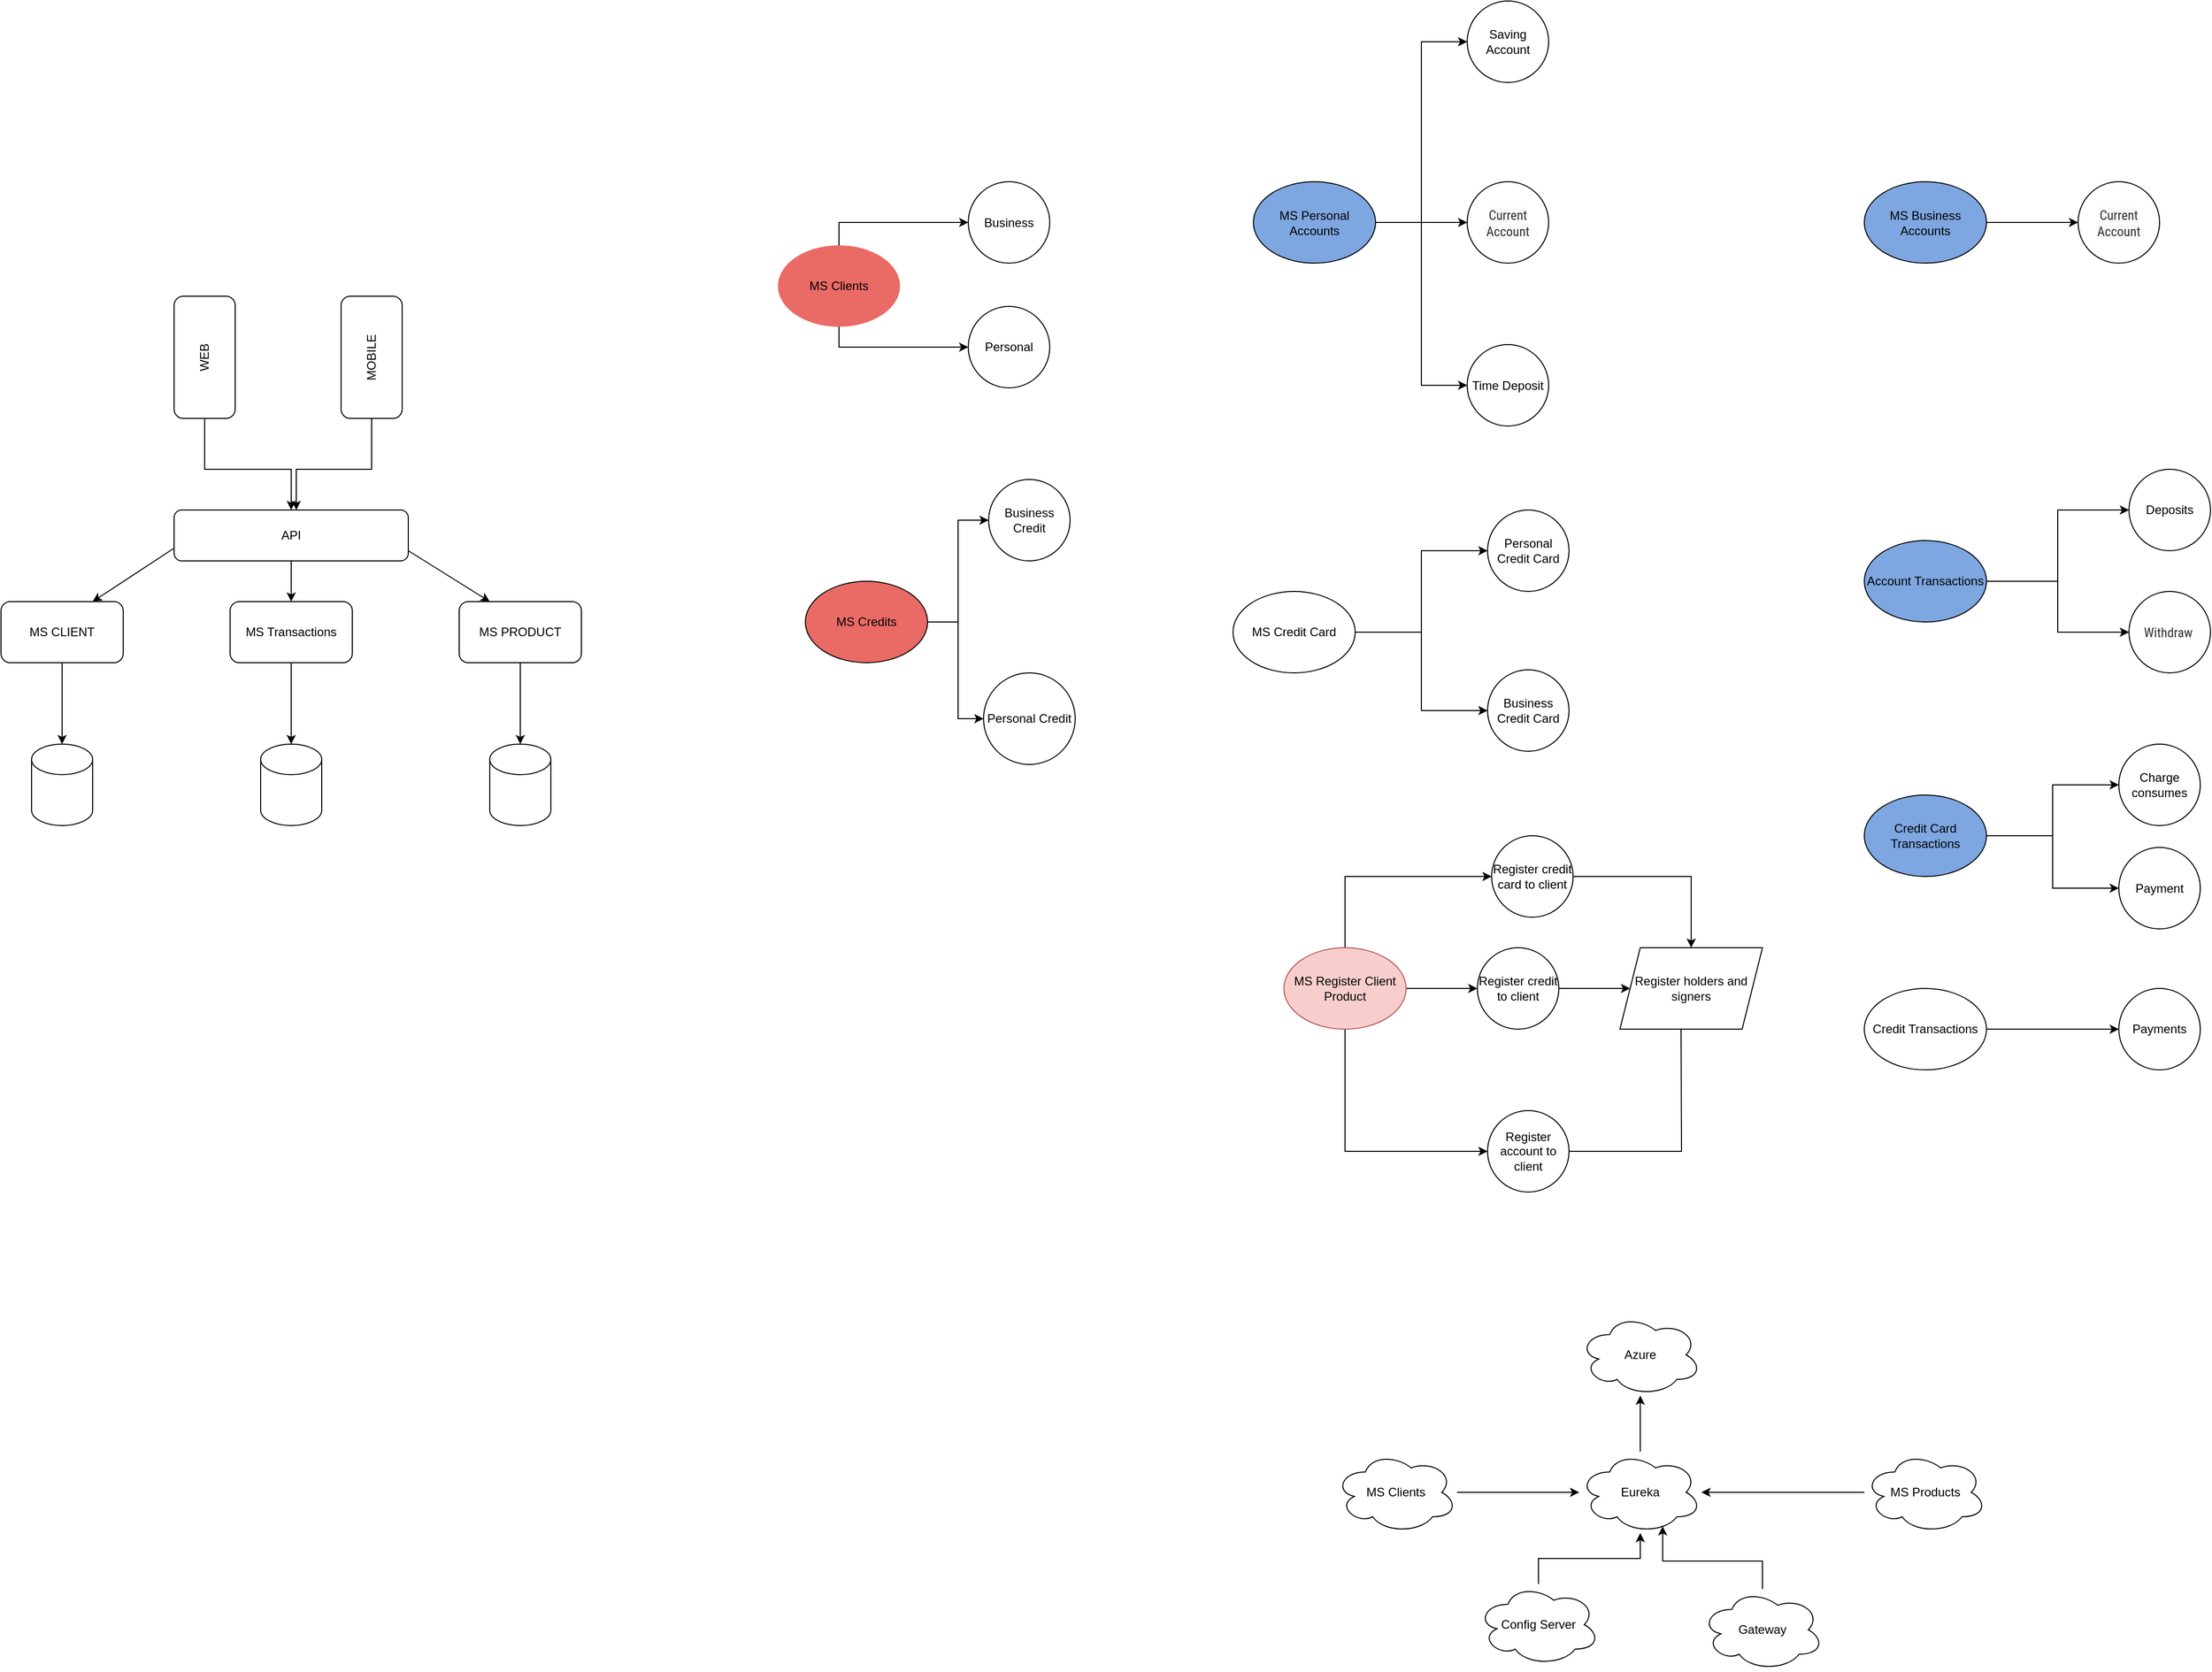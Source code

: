 <mxfile version="17.1.1" type="github">
  <diagram id="Hv8dIByFQF0DWqGsEmNq" name="Page-1">
    <mxGraphModel dx="1117" dy="4127" grid="1" gridSize="10" guides="1" tooltips="1" connect="1" arrows="1" fold="1" page="1" pageScale="1" pageWidth="827" pageHeight="1169" math="0" shadow="0">
      <root>
        <mxCell id="0" />
        <mxCell id="1" parent="0" />
        <mxCell id="OK1mOUPvTJGve2_wuvui-1" style="edgeStyle=orthogonalEdgeStyle;rounded=0;orthogonalLoop=1;jettySize=auto;html=1;entryX=0;entryY=0.5;entryDx=0;entryDy=0;" parent="1" source="MTAutb3jexkhbd_ZXgUe-7" target="MTAutb3jexkhbd_ZXgUe-18" edge="1">
          <mxGeometry relative="1" as="geometry" />
        </mxCell>
        <mxCell id="OK1mOUPvTJGve2_wuvui-2" style="edgeStyle=orthogonalEdgeStyle;rounded=0;orthogonalLoop=1;jettySize=auto;html=1;" parent="1" source="MTAutb3jexkhbd_ZXgUe-7" target="MTAutb3jexkhbd_ZXgUe-19" edge="1">
          <mxGeometry relative="1" as="geometry" />
        </mxCell>
        <mxCell id="OK1mOUPvTJGve2_wuvui-6" style="edgeStyle=orthogonalEdgeStyle;rounded=0;orthogonalLoop=1;jettySize=auto;html=1;entryX=0;entryY=0.5;entryDx=0;entryDy=0;" parent="1" source="MTAutb3jexkhbd_ZXgUe-7" target="MTAutb3jexkhbd_ZXgUe-20" edge="1">
          <mxGeometry relative="1" as="geometry" />
        </mxCell>
        <mxCell id="MTAutb3jexkhbd_ZXgUe-7" value="MS Personal Accounts" style="ellipse;whiteSpace=wrap;html=1;fillColor=#7EA6E0;" parent="1" vertex="1">
          <mxGeometry x="1340" y="-2272.5" width="120" height="80" as="geometry" />
        </mxCell>
        <mxCell id="MTAutb3jexkhbd_ZXgUe-27" style="edgeStyle=orthogonalEdgeStyle;rounded=0;orthogonalLoop=1;jettySize=auto;html=1;" parent="1" source="OK1mOUPvTJGve2_wuvui-7" target="MTAutb3jexkhbd_ZXgUe-25" edge="1">
          <mxGeometry relative="1" as="geometry">
            <mxPoint x="1070" y="-1820.0" as="sourcePoint" />
            <Array as="points">
              <mxPoint x="1050" y="-1840" />
            </Array>
          </mxGeometry>
        </mxCell>
        <mxCell id="MTAutb3jexkhbd_ZXgUe-28" style="edgeStyle=orthogonalEdgeStyle;rounded=0;orthogonalLoop=1;jettySize=auto;html=1;entryX=0;entryY=0.5;entryDx=0;entryDy=0;" parent="1" source="OK1mOUPvTJGve2_wuvui-7" target="MTAutb3jexkhbd_ZXgUe-24" edge="1">
          <mxGeometry relative="1" as="geometry">
            <mxPoint x="1010" y="-1850.0" as="sourcePoint" />
          </mxGeometry>
        </mxCell>
        <mxCell id="MTAutb3jexkhbd_ZXgUe-18" value="&lt;span&gt;Saving Account&lt;/span&gt;" style="ellipse;whiteSpace=wrap;html=1;aspect=fixed;" parent="1" vertex="1">
          <mxGeometry x="1550" y="-2450" width="80" height="80" as="geometry" />
        </mxCell>
        <mxCell id="MTAutb3jexkhbd_ZXgUe-19" value="&lt;span style=&quot;color: rgb(51 , 51 , 51) ; font-family: &amp;#34;avenir next&amp;#34; , &amp;#34;roboto condensed&amp;#34; , &amp;#34;arial&amp;#34; , sans-serif ; font-size: 13px ; background-color: rgb(248 , 248 , 248)&quot;&gt;Current Account&lt;/span&gt;" style="ellipse;whiteSpace=wrap;html=1;aspect=fixed;" parent="1" vertex="1">
          <mxGeometry x="1550" y="-2272.5" width="80" height="80" as="geometry" />
        </mxCell>
        <mxCell id="MTAutb3jexkhbd_ZXgUe-20" value="&lt;span&gt;Time Deposit&lt;/span&gt;" style="ellipse;whiteSpace=wrap;html=1;aspect=fixed;" parent="1" vertex="1">
          <mxGeometry x="1550" y="-2112.5" width="80" height="80" as="geometry" />
        </mxCell>
        <mxCell id="MTAutb3jexkhbd_ZXgUe-24" value="Business Credit" style="ellipse;whiteSpace=wrap;html=1;aspect=fixed;" parent="1" vertex="1">
          <mxGeometry x="1080" y="-1980" width="80" height="80" as="geometry" />
        </mxCell>
        <mxCell id="MTAutb3jexkhbd_ZXgUe-25" value="Personal Credit" style="ellipse;whiteSpace=wrap;html=1;aspect=fixed;" parent="1" vertex="1">
          <mxGeometry x="1075" y="-1790" width="90" height="90" as="geometry" />
        </mxCell>
        <mxCell id="MTAutb3jexkhbd_ZXgUe-51" style="edgeStyle=orthogonalEdgeStyle;rounded=0;orthogonalLoop=1;jettySize=auto;html=1;" parent="1" source="MTAutb3jexkhbd_ZXgUe-41" target="MTAutb3jexkhbd_ZXgUe-49" edge="1">
          <mxGeometry relative="1" as="geometry" />
        </mxCell>
        <mxCell id="MTAutb3jexkhbd_ZXgUe-41" value="Eureka" style="ellipse;shape=cloud;whiteSpace=wrap;html=1;" parent="1" vertex="1">
          <mxGeometry x="1660" y="-1025" width="120" height="80" as="geometry" />
        </mxCell>
        <mxCell id="MTAutb3jexkhbd_ZXgUe-48" style="edgeStyle=orthogonalEdgeStyle;rounded=0;orthogonalLoop=1;jettySize=auto;html=1;" parent="1" source="MTAutb3jexkhbd_ZXgUe-42" target="MTAutb3jexkhbd_ZXgUe-41" edge="1">
          <mxGeometry relative="1" as="geometry" />
        </mxCell>
        <mxCell id="MTAutb3jexkhbd_ZXgUe-42" value="Config Server" style="ellipse;shape=cloud;whiteSpace=wrap;html=1;" parent="1" vertex="1">
          <mxGeometry x="1560" y="-895" width="120" height="80" as="geometry" />
        </mxCell>
        <mxCell id="MTAutb3jexkhbd_ZXgUe-47" style="edgeStyle=orthogonalEdgeStyle;rounded=0;orthogonalLoop=1;jettySize=auto;html=1;entryX=0.683;entryY=0.917;entryDx=0;entryDy=0;entryPerimeter=0;" parent="1" source="MTAutb3jexkhbd_ZXgUe-43" target="MTAutb3jexkhbd_ZXgUe-41" edge="1">
          <mxGeometry relative="1" as="geometry" />
        </mxCell>
        <mxCell id="MTAutb3jexkhbd_ZXgUe-43" value="Gateway" style="ellipse;shape=cloud;whiteSpace=wrap;html=1;" parent="1" vertex="1">
          <mxGeometry x="1780" y="-890" width="120" height="80" as="geometry" />
        </mxCell>
        <mxCell id="MTAutb3jexkhbd_ZXgUe-49" value="Azure" style="ellipse;shape=cloud;whiteSpace=wrap;html=1;" parent="1" vertex="1">
          <mxGeometry x="1660" y="-1160" width="120" height="80" as="geometry" />
        </mxCell>
        <mxCell id="MTAutb3jexkhbd_ZXgUe-59" style="edgeStyle=orthogonalEdgeStyle;rounded=0;orthogonalLoop=1;jettySize=auto;html=1;" parent="1" source="MTAutb3jexkhbd_ZXgUe-52" target="MTAutb3jexkhbd_ZXgUe-41" edge="1">
          <mxGeometry relative="1" as="geometry" />
        </mxCell>
        <mxCell id="MTAutb3jexkhbd_ZXgUe-52" value="MS Clients" style="ellipse;shape=cloud;whiteSpace=wrap;html=1;" parent="1" vertex="1">
          <mxGeometry x="1420" y="-1025" width="120" height="80" as="geometry" />
        </mxCell>
        <mxCell id="MTAutb3jexkhbd_ZXgUe-61" style="edgeStyle=orthogonalEdgeStyle;rounded=0;orthogonalLoop=1;jettySize=auto;html=1;" parent="1" source="MTAutb3jexkhbd_ZXgUe-53" target="MTAutb3jexkhbd_ZXgUe-41" edge="1">
          <mxGeometry relative="1" as="geometry" />
        </mxCell>
        <mxCell id="MTAutb3jexkhbd_ZXgUe-53" value="MS Products" style="ellipse;shape=cloud;whiteSpace=wrap;html=1;" parent="1" vertex="1">
          <mxGeometry x="1940" y="-1025" width="120" height="80" as="geometry" />
        </mxCell>
        <mxCell id="743XyLswEt4RJYl1_t1U-23" style="edgeStyle=orthogonalEdgeStyle;rounded=0;orthogonalLoop=1;jettySize=auto;html=1;" parent="1" source="743XyLswEt4RJYl1_t1U-3" target="743XyLswEt4RJYl1_t1U-19" edge="1">
          <mxGeometry relative="1" as="geometry" />
        </mxCell>
        <mxCell id="743XyLswEt4RJYl1_t1U-3" value="MS CLIENT" style="rounded=1;whiteSpace=wrap;html=1;" parent="1" vertex="1">
          <mxGeometry x="110" y="-1860" width="120" height="60" as="geometry" />
        </mxCell>
        <mxCell id="743XyLswEt4RJYl1_t1U-4" value="API" style="rounded=1;whiteSpace=wrap;html=1;" parent="1" vertex="1">
          <mxGeometry x="280" y="-1950" width="230" height="50" as="geometry" />
        </mxCell>
        <mxCell id="743XyLswEt4RJYl1_t1U-7" value="" style="endArrow=classic;html=1;rounded=0;entryX=0.75;entryY=0;entryDx=0;entryDy=0;exitX=0;exitY=0.75;exitDx=0;exitDy=0;" parent="1" source="743XyLswEt4RJYl1_t1U-4" target="743XyLswEt4RJYl1_t1U-3" edge="1">
          <mxGeometry width="50" height="50" relative="1" as="geometry">
            <mxPoint x="230" y="-1860" as="sourcePoint" />
            <mxPoint x="280" y="-1910" as="targetPoint" />
          </mxGeometry>
        </mxCell>
        <mxCell id="743XyLswEt4RJYl1_t1U-25" style="edgeStyle=orthogonalEdgeStyle;rounded=0;orthogonalLoop=1;jettySize=auto;html=1;" parent="1" source="743XyLswEt4RJYl1_t1U-8" target="743XyLswEt4RJYl1_t1U-21" edge="1">
          <mxGeometry relative="1" as="geometry" />
        </mxCell>
        <mxCell id="743XyLswEt4RJYl1_t1U-8" value="MS PRODUCT" style="rounded=1;whiteSpace=wrap;html=1;" parent="1" vertex="1">
          <mxGeometry x="560" y="-1860" width="120" height="60" as="geometry" />
        </mxCell>
        <mxCell id="743XyLswEt4RJYl1_t1U-24" style="edgeStyle=orthogonalEdgeStyle;rounded=0;orthogonalLoop=1;jettySize=auto;html=1;" parent="1" source="743XyLswEt4RJYl1_t1U-9" target="743XyLswEt4RJYl1_t1U-20" edge="1">
          <mxGeometry relative="1" as="geometry" />
        </mxCell>
        <mxCell id="743XyLswEt4RJYl1_t1U-9" value="MS Transactions" style="rounded=1;whiteSpace=wrap;html=1;" parent="1" vertex="1">
          <mxGeometry x="335" y="-1860" width="120" height="60" as="geometry" />
        </mxCell>
        <mxCell id="743XyLswEt4RJYl1_t1U-10" value="" style="endArrow=classic;html=1;rounded=0;entryX=0.5;entryY=0;entryDx=0;entryDy=0;exitX=0.5;exitY=1;exitDx=0;exitDy=0;" parent="1" source="743XyLswEt4RJYl1_t1U-4" target="743XyLswEt4RJYl1_t1U-9" edge="1">
          <mxGeometry width="50" height="50" relative="1" as="geometry">
            <mxPoint x="435" y="-1902.5" as="sourcePoint" />
            <mxPoint x="355" y="-1850" as="targetPoint" />
          </mxGeometry>
        </mxCell>
        <mxCell id="743XyLswEt4RJYl1_t1U-11" value="" style="endArrow=classic;html=1;rounded=0;entryX=0.25;entryY=0;entryDx=0;entryDy=0;" parent="1" target="743XyLswEt4RJYl1_t1U-8" edge="1">
          <mxGeometry width="50" height="50" relative="1" as="geometry">
            <mxPoint x="510" y="-1910" as="sourcePoint" />
            <mxPoint x="560" y="-1960" as="targetPoint" />
          </mxGeometry>
        </mxCell>
        <mxCell id="743XyLswEt4RJYl1_t1U-17" style="edgeStyle=orthogonalEdgeStyle;rounded=0;orthogonalLoop=1;jettySize=auto;html=1;" parent="1" source="743XyLswEt4RJYl1_t1U-15" target="743XyLswEt4RJYl1_t1U-4" edge="1">
          <mxGeometry relative="1" as="geometry">
            <Array as="points">
              <mxPoint x="310" y="-1990" />
              <mxPoint x="395" y="-1990" />
            </Array>
          </mxGeometry>
        </mxCell>
        <mxCell id="743XyLswEt4RJYl1_t1U-15" value="WEB" style="rounded=1;whiteSpace=wrap;html=1;rotation=-90;" parent="1" vertex="1">
          <mxGeometry x="250" y="-2130" width="120" height="60" as="geometry" />
        </mxCell>
        <mxCell id="743XyLswEt4RJYl1_t1U-18" style="edgeStyle=orthogonalEdgeStyle;rounded=0;orthogonalLoop=1;jettySize=auto;html=1;" parent="1" source="743XyLswEt4RJYl1_t1U-16" edge="1">
          <mxGeometry relative="1" as="geometry">
            <mxPoint x="400" y="-1950" as="targetPoint" />
            <Array as="points">
              <mxPoint x="474" y="-1990" />
              <mxPoint x="400" y="-1990" />
            </Array>
          </mxGeometry>
        </mxCell>
        <mxCell id="743XyLswEt4RJYl1_t1U-16" value="MOBILE" style="rounded=1;whiteSpace=wrap;html=1;rotation=-90;" parent="1" vertex="1">
          <mxGeometry x="414" y="-2130" width="120" height="60" as="geometry" />
        </mxCell>
        <mxCell id="743XyLswEt4RJYl1_t1U-19" value="" style="shape=cylinder3;whiteSpace=wrap;html=1;boundedLbl=1;backgroundOutline=1;size=15;" parent="1" vertex="1">
          <mxGeometry x="140" y="-1720" width="60" height="80" as="geometry" />
        </mxCell>
        <mxCell id="743XyLswEt4RJYl1_t1U-20" value="" style="shape=cylinder3;whiteSpace=wrap;html=1;boundedLbl=1;backgroundOutline=1;size=15;" parent="1" vertex="1">
          <mxGeometry x="365" y="-1720" width="60" height="80" as="geometry" />
        </mxCell>
        <mxCell id="743XyLswEt4RJYl1_t1U-21" value="" style="shape=cylinder3;whiteSpace=wrap;html=1;boundedLbl=1;backgroundOutline=1;size=15;" parent="1" vertex="1">
          <mxGeometry x="590" y="-1720" width="60" height="80" as="geometry" />
        </mxCell>
        <mxCell id="OK1mOUPvTJGve2_wuvui-7" value="MS Credits&lt;br&gt;" style="ellipse;whiteSpace=wrap;html=1;fillColor=#EA6B66;" parent="1" vertex="1">
          <mxGeometry x="900" y="-1880" width="120" height="80" as="geometry" />
        </mxCell>
        <mxCell id="OK1mOUPvTJGve2_wuvui-11" style="edgeStyle=orthogonalEdgeStyle;rounded=0;orthogonalLoop=1;jettySize=auto;html=1;" parent="1" source="OK1mOUPvTJGve2_wuvui-8" target="OK1mOUPvTJGve2_wuvui-9" edge="1">
          <mxGeometry relative="1" as="geometry" />
        </mxCell>
        <mxCell id="OK1mOUPvTJGve2_wuvui-12" style="edgeStyle=orthogonalEdgeStyle;rounded=0;orthogonalLoop=1;jettySize=auto;html=1;" parent="1" source="OK1mOUPvTJGve2_wuvui-8" target="OK1mOUPvTJGve2_wuvui-10" edge="1">
          <mxGeometry relative="1" as="geometry" />
        </mxCell>
        <mxCell id="OK1mOUPvTJGve2_wuvui-8" value="MS Credit Card" style="ellipse;whiteSpace=wrap;html=1;" parent="1" vertex="1">
          <mxGeometry x="1320" y="-1870" width="120" height="80" as="geometry" />
        </mxCell>
        <mxCell id="OK1mOUPvTJGve2_wuvui-9" value="Personal Credit Card" style="ellipse;whiteSpace=wrap;html=1;aspect=fixed;" parent="1" vertex="1">
          <mxGeometry x="1570" y="-1950" width="80" height="80" as="geometry" />
        </mxCell>
        <mxCell id="OK1mOUPvTJGve2_wuvui-10" value="Business Credit Card" style="ellipse;whiteSpace=wrap;html=1;aspect=fixed;" parent="1" vertex="1">
          <mxGeometry x="1570" y="-1793" width="80" height="80" as="geometry" />
        </mxCell>
        <mxCell id="OK1mOUPvTJGve2_wuvui-26" style="edgeStyle=orthogonalEdgeStyle;rounded=0;orthogonalLoop=1;jettySize=auto;html=1;" parent="1" source="OK1mOUPvTJGve2_wuvui-13" target="OK1mOUPvTJGve2_wuvui-24" edge="1">
          <mxGeometry relative="1" as="geometry" />
        </mxCell>
        <mxCell id="OK1mOUPvTJGve2_wuvui-27" style="edgeStyle=orthogonalEdgeStyle;rounded=0;orthogonalLoop=1;jettySize=auto;html=1;entryX=0;entryY=0.5;entryDx=0;entryDy=0;" parent="1" source="OK1mOUPvTJGve2_wuvui-13" target="OK1mOUPvTJGve2_wuvui-25" edge="1">
          <mxGeometry relative="1" as="geometry" />
        </mxCell>
        <mxCell id="OK1mOUPvTJGve2_wuvui-13" value="Account Transactions&lt;br&gt;" style="ellipse;whiteSpace=wrap;html=1;fillColor=#7EA6E0;" parent="1" vertex="1">
          <mxGeometry x="1940" y="-1920" width="120" height="80" as="geometry" />
        </mxCell>
        <mxCell id="OK1mOUPvTJGve2_wuvui-35" style="edgeStyle=orthogonalEdgeStyle;rounded=0;orthogonalLoop=1;jettySize=auto;html=1;" parent="1" source="OK1mOUPvTJGve2_wuvui-14" target="OK1mOUPvTJGve2_wuvui-32" edge="1">
          <mxGeometry relative="1" as="geometry" />
        </mxCell>
        <mxCell id="OK1mOUPvTJGve2_wuvui-36" style="edgeStyle=orthogonalEdgeStyle;rounded=0;orthogonalLoop=1;jettySize=auto;html=1;" parent="1" source="OK1mOUPvTJGve2_wuvui-14" target="OK1mOUPvTJGve2_wuvui-34" edge="1">
          <mxGeometry relative="1" as="geometry" />
        </mxCell>
        <mxCell id="OK1mOUPvTJGve2_wuvui-14" value="Credit Card Transactions" style="ellipse;whiteSpace=wrap;html=1;fillColor=#7EA6E0;" parent="1" vertex="1">
          <mxGeometry x="1940" y="-1670" width="120" height="80" as="geometry" />
        </mxCell>
        <mxCell id="OK1mOUPvTJGve2_wuvui-31" style="edgeStyle=orthogonalEdgeStyle;rounded=0;orthogonalLoop=1;jettySize=auto;html=1;" parent="1" source="OK1mOUPvTJGve2_wuvui-15" target="OK1mOUPvTJGve2_wuvui-30" edge="1">
          <mxGeometry relative="1" as="geometry" />
        </mxCell>
        <mxCell id="OK1mOUPvTJGve2_wuvui-15" value="Credit Transactions" style="ellipse;whiteSpace=wrap;html=1;" parent="1" vertex="1">
          <mxGeometry x="1940" y="-1480" width="120" height="80" as="geometry" />
        </mxCell>
        <mxCell id="OK1mOUPvTJGve2_wuvui-17" style="edgeStyle=orthogonalEdgeStyle;rounded=0;orthogonalLoop=1;jettySize=auto;html=1;exitX=0.5;exitY=0;exitDx=0;exitDy=0;" parent="1" source="OK1mOUPvTJGve2_wuvui-19" target="OK1mOUPvTJGve2_wuvui-22" edge="1">
          <mxGeometry relative="1" as="geometry">
            <mxPoint x="1033" y="-2250" as="targetPoint" />
          </mxGeometry>
        </mxCell>
        <mxCell id="OK1mOUPvTJGve2_wuvui-18" style="edgeStyle=orthogonalEdgeStyle;rounded=0;orthogonalLoop=1;jettySize=auto;html=1;exitX=0.5;exitY=1;exitDx=0;exitDy=0;" parent="1" source="OK1mOUPvTJGve2_wuvui-19" target="OK1mOUPvTJGve2_wuvui-23" edge="1">
          <mxGeometry relative="1" as="geometry">
            <mxPoint x="1033" y="-2100" as="targetPoint" />
          </mxGeometry>
        </mxCell>
        <mxCell id="OK1mOUPvTJGve2_wuvui-19" value="MS Clients" style="ellipse;whiteSpace=wrap;html=1;strokeColor=none;fillColor=#EA6B66;" parent="1" vertex="1">
          <mxGeometry x="873" y="-2210" width="120" height="80" as="geometry" />
        </mxCell>
        <mxCell id="OK1mOUPvTJGve2_wuvui-22" value="Business" style="ellipse;whiteSpace=wrap;html=1;aspect=fixed;" parent="1" vertex="1">
          <mxGeometry x="1060" y="-2272.5" width="80" height="80" as="geometry" />
        </mxCell>
        <mxCell id="OK1mOUPvTJGve2_wuvui-23" value="Personal" style="ellipse;whiteSpace=wrap;html=1;aspect=fixed;" parent="1" vertex="1">
          <mxGeometry x="1060" y="-2150" width="80" height="80" as="geometry" />
        </mxCell>
        <mxCell id="OK1mOUPvTJGve2_wuvui-24" value="Deposits" style="ellipse;whiteSpace=wrap;html=1;aspect=fixed;" parent="1" vertex="1">
          <mxGeometry x="2200" y="-1990" width="80" height="80" as="geometry" />
        </mxCell>
        <mxCell id="OK1mOUPvTJGve2_wuvui-25" value="&lt;span style=&quot;color: rgb(51 , 51 , 51) ; font-family: &amp;#34;avenir next&amp;#34; , &amp;#34;roboto condensed&amp;#34; , &amp;#34;arial&amp;#34; , sans-serif ; font-size: 13px ; background-color: rgb(255 , 255 , 255)&quot;&gt;Withdraw&amp;nbsp;&lt;/span&gt;" style="ellipse;whiteSpace=wrap;html=1;aspect=fixed;" parent="1" vertex="1">
          <mxGeometry x="2200" y="-1870" width="80" height="80" as="geometry" />
        </mxCell>
        <mxCell id="OK1mOUPvTJGve2_wuvui-30" value="Payments" style="ellipse;whiteSpace=wrap;html=1;aspect=fixed;" parent="1" vertex="1">
          <mxGeometry x="2190" y="-1480" width="80" height="80" as="geometry" />
        </mxCell>
        <mxCell id="OK1mOUPvTJGve2_wuvui-32" value="Charge consumes" style="ellipse;whiteSpace=wrap;html=1;aspect=fixed;" parent="1" vertex="1">
          <mxGeometry x="2190" y="-1720" width="80" height="80" as="geometry" />
        </mxCell>
        <mxCell id="OK1mOUPvTJGve2_wuvui-34" value="Payment" style="ellipse;whiteSpace=wrap;html=1;aspect=fixed;" parent="1" vertex="1">
          <mxGeometry x="2190" y="-1618.5" width="80" height="80" as="geometry" />
        </mxCell>
        <mxCell id="OK1mOUPvTJGve2_wuvui-39" style="edgeStyle=orthogonalEdgeStyle;rounded=0;orthogonalLoop=1;jettySize=auto;html=1;exitX=0.5;exitY=0;exitDx=0;exitDy=0;entryX=0;entryY=0.5;entryDx=0;entryDy=0;" parent="1" source="OK1mOUPvTJGve2_wuvui-37" target="OK1mOUPvTJGve2_wuvui-38" edge="1">
          <mxGeometry relative="1" as="geometry" />
        </mxCell>
        <mxCell id="OK1mOUPvTJGve2_wuvui-44" style="edgeStyle=orthogonalEdgeStyle;rounded=0;orthogonalLoop=1;jettySize=auto;html=1;" parent="1" source="OK1mOUPvTJGve2_wuvui-37" target="OK1mOUPvTJGve2_wuvui-42" edge="1">
          <mxGeometry relative="1" as="geometry" />
        </mxCell>
        <mxCell id="OK1mOUPvTJGve2_wuvui-45" style="edgeStyle=orthogonalEdgeStyle;rounded=0;orthogonalLoop=1;jettySize=auto;html=1;entryX=0;entryY=0.5;entryDx=0;entryDy=0;exitX=0.5;exitY=1;exitDx=0;exitDy=0;" parent="1" source="OK1mOUPvTJGve2_wuvui-37" target="OK1mOUPvTJGve2_wuvui-43" edge="1">
          <mxGeometry relative="1" as="geometry" />
        </mxCell>
        <mxCell id="OK1mOUPvTJGve2_wuvui-37" value="MS Register Client Product" style="ellipse;whiteSpace=wrap;html=1;fillColor=#f8cecc;strokeColor=#b85450;" parent="1" vertex="1">
          <mxGeometry x="1370" y="-1520" width="120" height="80" as="geometry" />
        </mxCell>
        <mxCell id="OK1mOUPvTJGve2_wuvui-64" style="edgeStyle=orthogonalEdgeStyle;rounded=0;orthogonalLoop=1;jettySize=auto;html=1;entryX=0.5;entryY=0;entryDx=0;entryDy=0;" parent="1" source="OK1mOUPvTJGve2_wuvui-38" target="OK1mOUPvTJGve2_wuvui-62" edge="1">
          <mxGeometry relative="1" as="geometry" />
        </mxCell>
        <mxCell id="OK1mOUPvTJGve2_wuvui-38" value="Register credit card to client" style="ellipse;whiteSpace=wrap;html=1;aspect=fixed;" parent="1" vertex="1">
          <mxGeometry x="1574" y="-1630" width="80" height="80" as="geometry" />
        </mxCell>
        <mxCell id="OK1mOUPvTJGve2_wuvui-72" style="edgeStyle=orthogonalEdgeStyle;rounded=0;orthogonalLoop=1;jettySize=auto;html=1;" parent="1" source="OK1mOUPvTJGve2_wuvui-42" target="OK1mOUPvTJGve2_wuvui-62" edge="1">
          <mxGeometry relative="1" as="geometry" />
        </mxCell>
        <mxCell id="OK1mOUPvTJGve2_wuvui-42" value="Register credit to client" style="ellipse;whiteSpace=wrap;html=1;aspect=fixed;" parent="1" vertex="1">
          <mxGeometry x="1560" y="-1520" width="80" height="80" as="geometry" />
        </mxCell>
        <mxCell id="OK1mOUPvTJGve2_wuvui-65" style="edgeStyle=orthogonalEdgeStyle;rounded=0;orthogonalLoop=1;jettySize=auto;html=1;entryX=0.5;entryY=1;entryDx=0;entryDy=0;" parent="1" source="OK1mOUPvTJGve2_wuvui-43" edge="1">
          <mxGeometry relative="1" as="geometry">
            <mxPoint x="1760" y="-1450" as="targetPoint" />
          </mxGeometry>
        </mxCell>
        <mxCell id="OK1mOUPvTJGve2_wuvui-43" value="Register account to client" style="ellipse;whiteSpace=wrap;html=1;aspect=fixed;" parent="1" vertex="1">
          <mxGeometry x="1570" y="-1360" width="80" height="80" as="geometry" />
        </mxCell>
        <mxCell id="OK1mOUPvTJGve2_wuvui-49" style="edgeStyle=orthogonalEdgeStyle;rounded=0;orthogonalLoop=1;jettySize=auto;html=1;" parent="1" source="OK1mOUPvTJGve2_wuvui-51" target="OK1mOUPvTJGve2_wuvui-53" edge="1">
          <mxGeometry relative="1" as="geometry" />
        </mxCell>
        <mxCell id="OK1mOUPvTJGve2_wuvui-51" value="MS Business Accounts" style="ellipse;whiteSpace=wrap;html=1;fillColor=#7EA6E0;" parent="1" vertex="1">
          <mxGeometry x="1940" y="-2272.5" width="120" height="80" as="geometry" />
        </mxCell>
        <mxCell id="OK1mOUPvTJGve2_wuvui-53" value="&lt;span style=&quot;color: rgb(51 , 51 , 51) ; font-family: &amp;#34;avenir next&amp;#34; , &amp;#34;roboto condensed&amp;#34; , &amp;#34;arial&amp;#34; , sans-serif ; font-size: 13px ; background-color: rgb(248 , 248 , 248)&quot;&gt;Current Account&lt;/span&gt;" style="ellipse;whiteSpace=wrap;html=1;aspect=fixed;" parent="1" vertex="1">
          <mxGeometry x="2150" y="-2272.5" width="80" height="80" as="geometry" />
        </mxCell>
        <mxCell id="OK1mOUPvTJGve2_wuvui-62" value="Register holders and signers" style="shape=parallelogram;perimeter=parallelogramPerimeter;whiteSpace=wrap;html=1;fixedSize=1;" parent="1" vertex="1">
          <mxGeometry x="1700" y="-1520" width="140" height="80" as="geometry" />
        </mxCell>
      </root>
    </mxGraphModel>
  </diagram>
</mxfile>
